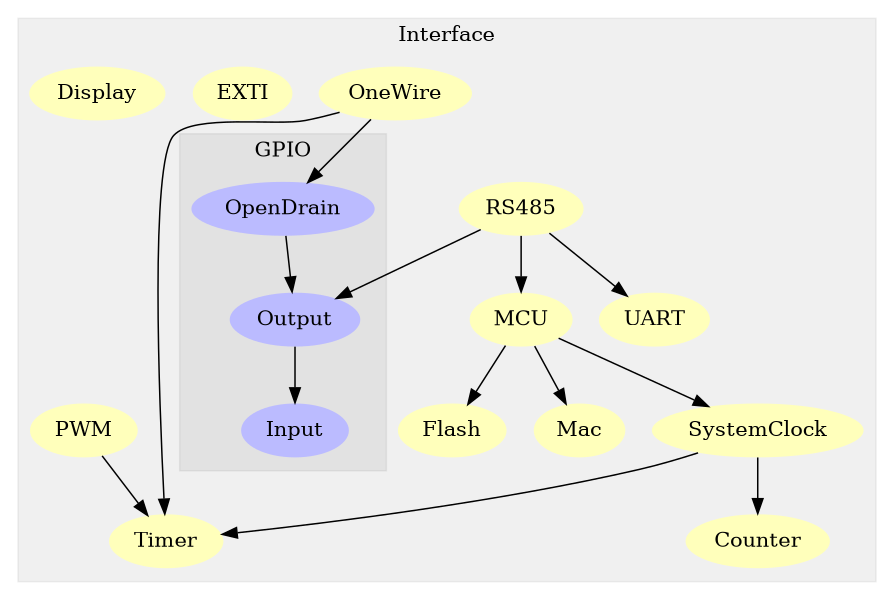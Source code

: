 digraph G {
size="6,4";
ratio="fill";
subgraph cluster_0 {
label="Interface";
color="#0000000F";
style="filled";
u0[label="MCU",style="filled",fillcolor="#ffffbb",penwidth="0"];
u1[label="UART",style="filled",fillcolor="#ffffbb",penwidth="0"];
u2[label="Flash",style="filled",fillcolor="#ffffbb",penwidth="0"];
u3[label="Mac",style="filled",fillcolor="#ffffbb",penwidth="0"];
u4[label="Counter",style="filled",fillcolor="#ffffbb",penwidth="0"];
u5[label="RS485",style="filled",fillcolor="#ffffbb",penwidth="0"];
u6[label="OneWire",style="filled",fillcolor="#ffffbb",penwidth="0"];
u7[label="EXTI",style="filled",fillcolor="#ffffbb",penwidth="0"];
u8[label="PWM",style="filled",fillcolor="#ffffbb",penwidth="0"];
u9[label="SystemClock",style="filled",fillcolor="#ffffbb",penwidth="0"];
u10[label="Display",style="filled",fillcolor="#ffffbb",penwidth="0"];
u14[label="Timer",style="filled",fillcolor="#ffffbb",penwidth="0"];
subgraph cluster_1 {
label="GPIO";
color="#0000000F";
style="filled";
u11[label="Input",style="filled",fillcolor="#bbbbff",penwidth="0"];
u12[label="Output",style="filled",fillcolor="#bbbbff",penwidth="0"];
u13[label="OpenDrain",style="filled",fillcolor="#bbbbff",penwidth="0"];

}

}
u0 -> u2;
u0 -> u3;
u0 -> u9;
u5 -> u0;
u5 -> u1;
u5 -> u12;
u6 -> u13;
u6 -> u14;
u8 -> u14;
u9 -> u4;
u9 -> u14;
u12 -> u11;
u13 -> u12;

}
